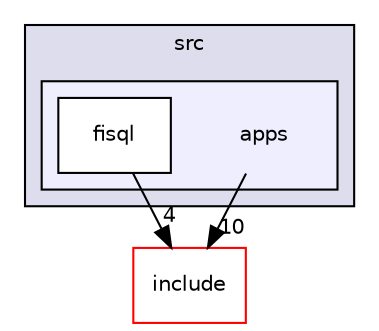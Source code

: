 digraph "src/apps" {
  compound=true
  node [ fontsize="10", fontname="Helvetica"];
  edge [ labelfontsize="10", labelfontname="Helvetica"];
  subgraph clusterdir_68267d1309a1af8e8297ef4c3efbcdba {
    graph [ bgcolor="#ddddee", pencolor="black", label="src" fontname="Helvetica", fontsize="10", URL="dir_68267d1309a1af8e8297ef4c3efbcdba.html"]
  subgraph clusterdir_53adf0b982dc8545998aae3f283a5a58 {
    graph [ bgcolor="#eeeeff", pencolor="black", label="" URL="dir_53adf0b982dc8545998aae3f283a5a58.html"];
    dir_53adf0b982dc8545998aae3f283a5a58 [shape=plaintext label="apps"];
    dir_cbfc6763032c97ce96998fb3f3059024 [shape=box label="fisql" color="black" fillcolor="white" style="filled" URL="dir_cbfc6763032c97ce96998fb3f3059024.html"];
  }
  }
  dir_d44c64559bbebec7f509842c48db8b23 [shape=box label="include" fillcolor="white" style="filled" color="red" URL="dir_d44c64559bbebec7f509842c48db8b23.html"];
  dir_53adf0b982dc8545998aae3f283a5a58->dir_d44c64559bbebec7f509842c48db8b23 [headlabel="10", labeldistance=1.5 headhref="dir_000005_000000.html"];
  dir_cbfc6763032c97ce96998fb3f3059024->dir_d44c64559bbebec7f509842c48db8b23 [headlabel="4", labeldistance=1.5 headhref="dir_000014_000000.html"];
}
